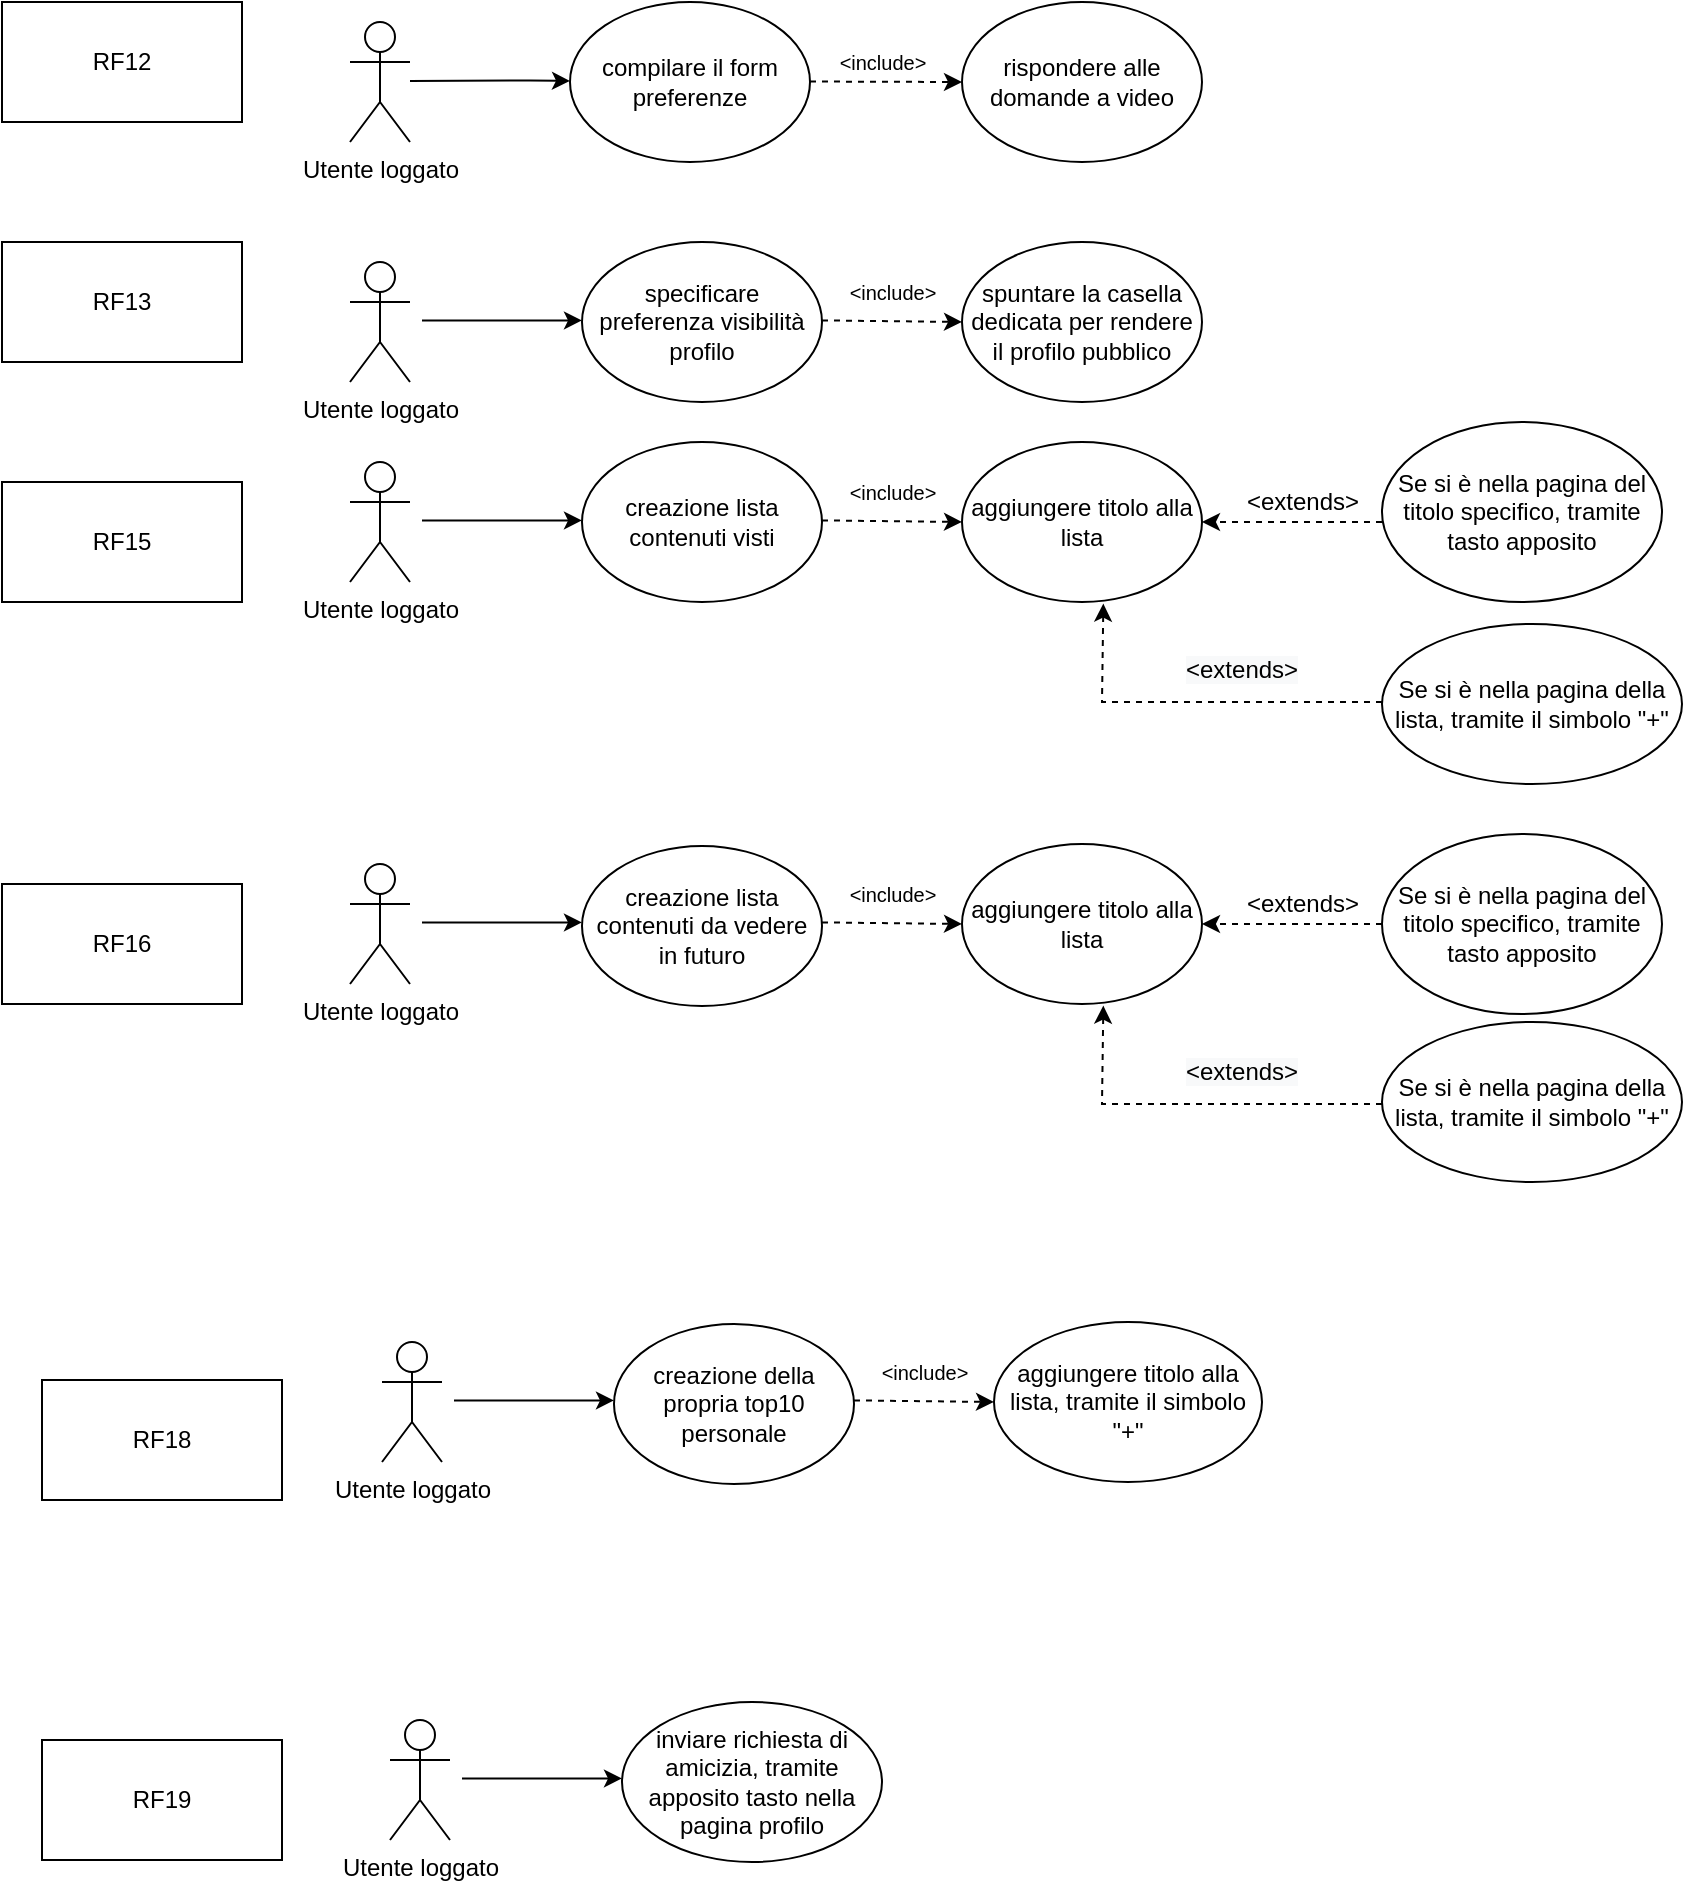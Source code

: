 <mxfile version="20.4.0" type="github">
  <diagram id="cgUuFQFdSpiGEiJiPskD" name="Pagina-1">
    <mxGraphModel dx="864" dy="699" grid="1" gridSize="10" guides="1" tooltips="1" connect="1" arrows="1" fold="1" page="1" pageScale="1" pageWidth="827" pageHeight="1169" math="0" shadow="0">
      <root>
        <mxCell id="0" />
        <mxCell id="1" parent="0" />
        <mxCell id="hTEOKCXMbIrAF3QXcVuG-1" value="Utente loggato" style="shape=umlActor;verticalLabelPosition=bottom;verticalAlign=top;html=1;outlineConnect=0;" vertex="1" parent="1">
          <mxGeometry x="184" y="20" width="30" height="60" as="geometry" />
        </mxCell>
        <mxCell id="hTEOKCXMbIrAF3QXcVuG-3" value="Utente loggato" style="shape=umlActor;verticalLabelPosition=bottom;verticalAlign=top;html=1;outlineConnect=0;" vertex="1" parent="1">
          <mxGeometry x="184" y="140" width="30" height="60" as="geometry" />
        </mxCell>
        <mxCell id="hTEOKCXMbIrAF3QXcVuG-6" value="compilare il form preferenze" style="ellipse;whiteSpace=wrap;html=1;" vertex="1" parent="1">
          <mxGeometry x="294" y="10" width="120" height="80" as="geometry" />
        </mxCell>
        <mxCell id="hTEOKCXMbIrAF3QXcVuG-7" value="specificare preferenza visibilità profilo" style="ellipse;whiteSpace=wrap;html=1;" vertex="1" parent="1">
          <mxGeometry x="300" y="130" width="120" height="80" as="geometry" />
        </mxCell>
        <mxCell id="hTEOKCXMbIrAF3QXcVuG-8" value="RF12" style="rounded=0;whiteSpace=wrap;html=1;" vertex="1" parent="1">
          <mxGeometry x="10" y="10" width="120" height="60" as="geometry" />
        </mxCell>
        <mxCell id="hTEOKCXMbIrAF3QXcVuG-9" value="RF13" style="rounded=0;whiteSpace=wrap;html=1;" vertex="1" parent="1">
          <mxGeometry x="10" y="130" width="120" height="60" as="geometry" />
        </mxCell>
        <mxCell id="hTEOKCXMbIrAF3QXcVuG-10" value="" style="endArrow=classic;html=1;rounded=0;" edge="1" parent="1">
          <mxGeometry width="50" height="50" relative="1" as="geometry">
            <mxPoint x="220" y="169.23" as="sourcePoint" />
            <mxPoint x="300" y="169.23" as="targetPoint" />
          </mxGeometry>
        </mxCell>
        <mxCell id="hTEOKCXMbIrAF3QXcVuG-12" value="" style="endArrow=classic;html=1;rounded=0;" edge="1" parent="1">
          <mxGeometry width="50" height="50" relative="1" as="geometry">
            <mxPoint x="214" y="49.46" as="sourcePoint" />
            <mxPoint x="294" y="49.46" as="targetPoint" />
            <Array as="points">
              <mxPoint x="274" y="49.23" />
            </Array>
          </mxGeometry>
        </mxCell>
        <mxCell id="hTEOKCXMbIrAF3QXcVuG-16" value="" style="endArrow=classic;html=1;rounded=0;dashed=1;" edge="1" parent="1">
          <mxGeometry width="50" height="50" relative="1" as="geometry">
            <mxPoint x="414" y="49.76" as="sourcePoint" />
            <mxPoint x="490" y="50" as="targetPoint" />
          </mxGeometry>
        </mxCell>
        <mxCell id="hTEOKCXMbIrAF3QXcVuG-17" value="&lt;font style=&quot;font-size: 10px;&quot;&gt;&amp;lt;include&amp;gt;&lt;/font&gt;" style="text;html=1;align=center;verticalAlign=middle;resizable=0;points=[];autosize=1;strokeColor=none;fillColor=none;" vertex="1" parent="1">
          <mxGeometry x="415" y="25" width="70" height="30" as="geometry" />
        </mxCell>
        <mxCell id="hTEOKCXMbIrAF3QXcVuG-18" value="&lt;font style=&quot;font-size: 12px;&quot;&gt;spuntare la casella dedicata per rendere il profilo pubblico&lt;/font&gt;" style="ellipse;whiteSpace=wrap;html=1;fontSize=10;" vertex="1" parent="1">
          <mxGeometry x="490" y="130" width="120" height="80" as="geometry" />
        </mxCell>
        <mxCell id="hTEOKCXMbIrAF3QXcVuG-19" value="&lt;font style=&quot;font-size: 10px;&quot;&gt;&amp;lt;include&amp;gt;&lt;/font&gt;" style="text;html=1;align=center;verticalAlign=middle;resizable=0;points=[];autosize=1;strokeColor=none;fillColor=none;" vertex="1" parent="1">
          <mxGeometry x="420" y="140" width="70" height="30" as="geometry" />
        </mxCell>
        <mxCell id="hTEOKCXMbIrAF3QXcVuG-20" value="" style="endArrow=classic;html=1;rounded=0;dashed=1;fontSize=10;entryX=1;entryY=1;entryDx=0;entryDy=0;entryPerimeter=0;" edge="1" parent="1" target="hTEOKCXMbIrAF3QXcVuG-19">
          <mxGeometry width="50" height="50" relative="1" as="geometry">
            <mxPoint x="420" y="169.2" as="sourcePoint" />
            <mxPoint x="480" y="169.2" as="targetPoint" />
          </mxGeometry>
        </mxCell>
        <mxCell id="hTEOKCXMbIrAF3QXcVuG-21" value="&lt;font style=&quot;font-size: 12px;&quot;&gt;rispondere alle domande a video&lt;/font&gt;" style="ellipse;whiteSpace=wrap;html=1;fontSize=10;" vertex="1" parent="1">
          <mxGeometry x="490" y="10" width="120" height="80" as="geometry" />
        </mxCell>
        <mxCell id="hTEOKCXMbIrAF3QXcVuG-22" value="RF15" style="rounded=0;whiteSpace=wrap;html=1;fontSize=12;" vertex="1" parent="1">
          <mxGeometry x="10" y="250" width="120" height="60" as="geometry" />
        </mxCell>
        <mxCell id="hTEOKCXMbIrAF3QXcVuG-23" value="Utente loggato" style="shape=umlActor;verticalLabelPosition=bottom;verticalAlign=top;html=1;outlineConnect=0;" vertex="1" parent="1">
          <mxGeometry x="184" y="240" width="30" height="60" as="geometry" />
        </mxCell>
        <mxCell id="hTEOKCXMbIrAF3QXcVuG-24" value="creazione lista contenuti visti" style="ellipse;whiteSpace=wrap;html=1;" vertex="1" parent="1">
          <mxGeometry x="300" y="230" width="120" height="80" as="geometry" />
        </mxCell>
        <mxCell id="hTEOKCXMbIrAF3QXcVuG-25" value="" style="endArrow=classic;html=1;rounded=0;" edge="1" parent="1">
          <mxGeometry width="50" height="50" relative="1" as="geometry">
            <mxPoint x="220" y="269.23" as="sourcePoint" />
            <mxPoint x="300" y="269.23" as="targetPoint" />
          </mxGeometry>
        </mxCell>
        <mxCell id="hTEOKCXMbIrAF3QXcVuG-26" value="&lt;span style=&quot;font-size: 12px;&quot;&gt;aggiungere titolo alla lista&lt;/span&gt;" style="ellipse;whiteSpace=wrap;html=1;fontSize=10;" vertex="1" parent="1">
          <mxGeometry x="490" y="230" width="120" height="80" as="geometry" />
        </mxCell>
        <mxCell id="hTEOKCXMbIrAF3QXcVuG-27" value="&lt;font style=&quot;font-size: 10px;&quot;&gt;&amp;lt;include&amp;gt;&lt;/font&gt;" style="text;html=1;align=center;verticalAlign=middle;resizable=0;points=[];autosize=1;strokeColor=none;fillColor=none;" vertex="1" parent="1">
          <mxGeometry x="420" y="240" width="70" height="30" as="geometry" />
        </mxCell>
        <mxCell id="hTEOKCXMbIrAF3QXcVuG-28" value="" style="endArrow=classic;html=1;rounded=0;dashed=1;fontSize=10;entryX=1;entryY=1;entryDx=0;entryDy=0;entryPerimeter=0;" edge="1" parent="1" target="hTEOKCXMbIrAF3QXcVuG-27">
          <mxGeometry width="50" height="50" relative="1" as="geometry">
            <mxPoint x="420" y="269.2" as="sourcePoint" />
            <mxPoint x="480" y="269.2" as="targetPoint" />
          </mxGeometry>
        </mxCell>
        <mxCell id="hTEOKCXMbIrAF3QXcVuG-29" value="" style="endArrow=classic;html=1;rounded=0;dashed=1;fontSize=12;" edge="1" parent="1">
          <mxGeometry width="50" height="50" relative="1" as="geometry">
            <mxPoint x="700" y="270" as="sourcePoint" />
            <mxPoint x="610" y="270" as="targetPoint" />
          </mxGeometry>
        </mxCell>
        <mxCell id="hTEOKCXMbIrAF3QXcVuG-30" value="" style="endArrow=classic;html=1;rounded=0;dashed=1;fontSize=12;entryX=0.589;entryY=1.01;entryDx=0;entryDy=0;entryPerimeter=0;" edge="1" parent="1" target="hTEOKCXMbIrAF3QXcVuG-26">
          <mxGeometry width="50" height="50" relative="1" as="geometry">
            <mxPoint x="700" y="360" as="sourcePoint" />
            <mxPoint x="570" y="320" as="targetPoint" />
            <Array as="points">
              <mxPoint x="560" y="360" />
            </Array>
          </mxGeometry>
        </mxCell>
        <mxCell id="hTEOKCXMbIrAF3QXcVuG-31" value="Se si è nella pagina del titolo specifico, tramite tasto apposito" style="ellipse;whiteSpace=wrap;html=1;fontSize=12;" vertex="1" parent="1">
          <mxGeometry x="700" y="220" width="140" height="90" as="geometry" />
        </mxCell>
        <mxCell id="hTEOKCXMbIrAF3QXcVuG-32" value="Se si è nella pagina della lista, tramite il simbolo &quot;+&quot;" style="ellipse;whiteSpace=wrap;html=1;fontSize=12;" vertex="1" parent="1">
          <mxGeometry x="700" y="321" width="150" height="80" as="geometry" />
        </mxCell>
        <mxCell id="hTEOKCXMbIrAF3QXcVuG-33" value="&amp;lt;extends&amp;gt;" style="text;html=1;align=center;verticalAlign=middle;resizable=0;points=[];autosize=1;strokeColor=none;fillColor=none;fontSize=12;" vertex="1" parent="1">
          <mxGeometry x="620" y="245" width="80" height="30" as="geometry" />
        </mxCell>
        <mxCell id="hTEOKCXMbIrAF3QXcVuG-34" value="&lt;span style=&quot;color: rgb(0, 0, 0); font-family: Helvetica; font-size: 12px; font-style: normal; font-variant-ligatures: normal; font-variant-caps: normal; font-weight: 400; letter-spacing: normal; orphans: 2; text-align: center; text-indent: 0px; text-transform: none; widows: 2; word-spacing: 0px; -webkit-text-stroke-width: 0px; background-color: rgb(248, 249, 250); text-decoration-thickness: initial; text-decoration-style: initial; text-decoration-color: initial; float: none; display: inline !important;&quot;&gt;&amp;lt;extends&amp;gt;&lt;/span&gt;" style="text;whiteSpace=wrap;html=1;fontSize=12;" vertex="1" parent="1">
          <mxGeometry x="600" y="330" width="90" height="40" as="geometry" />
        </mxCell>
        <mxCell id="hTEOKCXMbIrAF3QXcVuG-35" value="RF16" style="rounded=0;whiteSpace=wrap;html=1;fontSize=12;" vertex="1" parent="1">
          <mxGeometry x="10" y="451" width="120" height="60" as="geometry" />
        </mxCell>
        <mxCell id="hTEOKCXMbIrAF3QXcVuG-36" value="Utente loggato" style="shape=umlActor;verticalLabelPosition=bottom;verticalAlign=top;html=1;outlineConnect=0;" vertex="1" parent="1">
          <mxGeometry x="184" y="441" width="30" height="60" as="geometry" />
        </mxCell>
        <mxCell id="hTEOKCXMbIrAF3QXcVuG-37" value="" style="endArrow=classic;html=1;rounded=0;" edge="1" parent="1">
          <mxGeometry width="50" height="50" relative="1" as="geometry">
            <mxPoint x="220" y="470.23" as="sourcePoint" />
            <mxPoint x="300" y="470.23" as="targetPoint" />
          </mxGeometry>
        </mxCell>
        <mxCell id="hTEOKCXMbIrAF3QXcVuG-38" value="&lt;font style=&quot;font-size: 10px;&quot;&gt;&amp;lt;include&amp;gt;&lt;/font&gt;" style="text;html=1;align=center;verticalAlign=middle;resizable=0;points=[];autosize=1;strokeColor=none;fillColor=none;" vertex="1" parent="1">
          <mxGeometry x="420" y="441" width="70" height="30" as="geometry" />
        </mxCell>
        <mxCell id="hTEOKCXMbIrAF3QXcVuG-39" value="" style="endArrow=classic;html=1;rounded=0;dashed=1;fontSize=10;entryX=1;entryY=1;entryDx=0;entryDy=0;entryPerimeter=0;" edge="1" parent="1" target="hTEOKCXMbIrAF3QXcVuG-38">
          <mxGeometry width="50" height="50" relative="1" as="geometry">
            <mxPoint x="420" y="470.2" as="sourcePoint" />
            <mxPoint x="480" y="470.2" as="targetPoint" />
          </mxGeometry>
        </mxCell>
        <mxCell id="hTEOKCXMbIrAF3QXcVuG-40" value="" style="endArrow=classic;html=1;rounded=0;dashed=1;fontSize=12;" edge="1" parent="1">
          <mxGeometry width="50" height="50" relative="1" as="geometry">
            <mxPoint x="700.0" y="471" as="sourcePoint" />
            <mxPoint x="610.0" y="471" as="targetPoint" />
          </mxGeometry>
        </mxCell>
        <mxCell id="hTEOKCXMbIrAF3QXcVuG-41" value="" style="endArrow=classic;html=1;rounded=0;dashed=1;fontSize=12;entryX=0.589;entryY=1.01;entryDx=0;entryDy=0;entryPerimeter=0;" edge="1" parent="1">
          <mxGeometry width="50" height="50" relative="1" as="geometry">
            <mxPoint x="700.0" y="561" as="sourcePoint" />
            <mxPoint x="560.68" y="511.8" as="targetPoint" />
            <Array as="points">
              <mxPoint x="560" y="561" />
            </Array>
          </mxGeometry>
        </mxCell>
        <mxCell id="hTEOKCXMbIrAF3QXcVuG-42" value="Se si è nella pagina della lista, tramite il simbolo &quot;+&quot;" style="ellipse;whiteSpace=wrap;html=1;fontSize=12;" vertex="1" parent="1">
          <mxGeometry x="700" y="520" width="150" height="80" as="geometry" />
        </mxCell>
        <mxCell id="hTEOKCXMbIrAF3QXcVuG-43" value="&amp;lt;extends&amp;gt;" style="text;html=1;align=center;verticalAlign=middle;resizable=0;points=[];autosize=1;strokeColor=none;fillColor=none;fontSize=12;" vertex="1" parent="1">
          <mxGeometry x="620" y="446" width="80" height="30" as="geometry" />
        </mxCell>
        <mxCell id="hTEOKCXMbIrAF3QXcVuG-44" value="&lt;span style=&quot;color: rgb(0, 0, 0); font-family: Helvetica; font-size: 12px; font-style: normal; font-variant-ligatures: normal; font-variant-caps: normal; font-weight: 400; letter-spacing: normal; orphans: 2; text-align: center; text-indent: 0px; text-transform: none; widows: 2; word-spacing: 0px; -webkit-text-stroke-width: 0px; background-color: rgb(248, 249, 250); text-decoration-thickness: initial; text-decoration-style: initial; text-decoration-color: initial; float: none; display: inline !important;&quot;&gt;&amp;lt;extends&amp;gt;&lt;/span&gt;" style="text;whiteSpace=wrap;html=1;fontSize=12;" vertex="1" parent="1">
          <mxGeometry x="600" y="531" width="90" height="40" as="geometry" />
        </mxCell>
        <mxCell id="hTEOKCXMbIrAF3QXcVuG-45" value="creazione lista contenuti da vedere in futuro" style="ellipse;whiteSpace=wrap;html=1;" vertex="1" parent="1">
          <mxGeometry x="300" y="432" width="120" height="80" as="geometry" />
        </mxCell>
        <mxCell id="hTEOKCXMbIrAF3QXcVuG-46" value="&lt;span style=&quot;font-size: 12px;&quot;&gt;aggiungere titolo alla lista&lt;/span&gt;" style="ellipse;whiteSpace=wrap;html=1;fontSize=10;" vertex="1" parent="1">
          <mxGeometry x="490" y="431" width="120" height="80" as="geometry" />
        </mxCell>
        <mxCell id="hTEOKCXMbIrAF3QXcVuG-47" value="Se si è nella pagina del titolo specifico, tramite tasto apposito" style="ellipse;whiteSpace=wrap;html=1;fontSize=12;" vertex="1" parent="1">
          <mxGeometry x="700" y="426" width="140" height="90" as="geometry" />
        </mxCell>
        <mxCell id="hTEOKCXMbIrAF3QXcVuG-48" value="Utente loggato" style="shape=umlActor;verticalLabelPosition=bottom;verticalAlign=top;html=1;outlineConnect=0;" vertex="1" parent="1">
          <mxGeometry x="200" y="680" width="30" height="60" as="geometry" />
        </mxCell>
        <mxCell id="hTEOKCXMbIrAF3QXcVuG-49" value="" style="endArrow=classic;html=1;rounded=0;" edge="1" parent="1">
          <mxGeometry width="50" height="50" relative="1" as="geometry">
            <mxPoint x="236" y="709.23" as="sourcePoint" />
            <mxPoint x="316" y="709.23" as="targetPoint" />
          </mxGeometry>
        </mxCell>
        <mxCell id="hTEOKCXMbIrAF3QXcVuG-50" value="&lt;font style=&quot;font-size: 10px;&quot;&gt;&amp;lt;include&amp;gt;&lt;/font&gt;" style="text;html=1;align=center;verticalAlign=middle;resizable=0;points=[];autosize=1;strokeColor=none;fillColor=none;" vertex="1" parent="1">
          <mxGeometry x="436" y="680" width="70" height="30" as="geometry" />
        </mxCell>
        <mxCell id="hTEOKCXMbIrAF3QXcVuG-51" value="" style="endArrow=classic;html=1;rounded=0;dashed=1;fontSize=10;entryX=1;entryY=1;entryDx=0;entryDy=0;entryPerimeter=0;" edge="1" parent="1" target="hTEOKCXMbIrAF3QXcVuG-50">
          <mxGeometry width="50" height="50" relative="1" as="geometry">
            <mxPoint x="436" y="709.2" as="sourcePoint" />
            <mxPoint x="496" y="709.2" as="targetPoint" />
          </mxGeometry>
        </mxCell>
        <mxCell id="hTEOKCXMbIrAF3QXcVuG-57" value="creazione della propria top10 personale" style="ellipse;whiteSpace=wrap;html=1;" vertex="1" parent="1">
          <mxGeometry x="316" y="671" width="120" height="80" as="geometry" />
        </mxCell>
        <mxCell id="hTEOKCXMbIrAF3QXcVuG-58" value="&lt;span style=&quot;font-size: 12px;&quot;&gt;aggiungere titolo alla lista, tramite il simbolo &quot;+&quot;&lt;/span&gt;" style="ellipse;whiteSpace=wrap;html=1;fontSize=10;" vertex="1" parent="1">
          <mxGeometry x="506" y="670" width="134" height="80" as="geometry" />
        </mxCell>
        <mxCell id="hTEOKCXMbIrAF3QXcVuG-60" value="RF18" style="rounded=0;whiteSpace=wrap;html=1;fontSize=12;" vertex="1" parent="1">
          <mxGeometry x="30" y="699" width="120" height="60" as="geometry" />
        </mxCell>
        <mxCell id="hTEOKCXMbIrAF3QXcVuG-62" value="RF19" style="rounded=0;whiteSpace=wrap;html=1;fontSize=12;" vertex="1" parent="1">
          <mxGeometry x="30" y="879" width="120" height="60" as="geometry" />
        </mxCell>
        <mxCell id="hTEOKCXMbIrAF3QXcVuG-63" value="Utente loggato" style="shape=umlActor;verticalLabelPosition=bottom;verticalAlign=top;html=1;outlineConnect=0;" vertex="1" parent="1">
          <mxGeometry x="204" y="869" width="30" height="60" as="geometry" />
        </mxCell>
        <mxCell id="hTEOKCXMbIrAF3QXcVuG-64" value="" style="endArrow=classic;html=1;rounded=0;" edge="1" parent="1">
          <mxGeometry width="50" height="50" relative="1" as="geometry">
            <mxPoint x="240" y="898.23" as="sourcePoint" />
            <mxPoint x="320" y="898.23" as="targetPoint" />
          </mxGeometry>
        </mxCell>
        <mxCell id="hTEOKCXMbIrAF3QXcVuG-72" value="inviare richiesta di amicizia, tramite apposito tasto nella pagina profilo" style="ellipse;whiteSpace=wrap;html=1;" vertex="1" parent="1">
          <mxGeometry x="320" y="860" width="130" height="80" as="geometry" />
        </mxCell>
      </root>
    </mxGraphModel>
  </diagram>
</mxfile>
